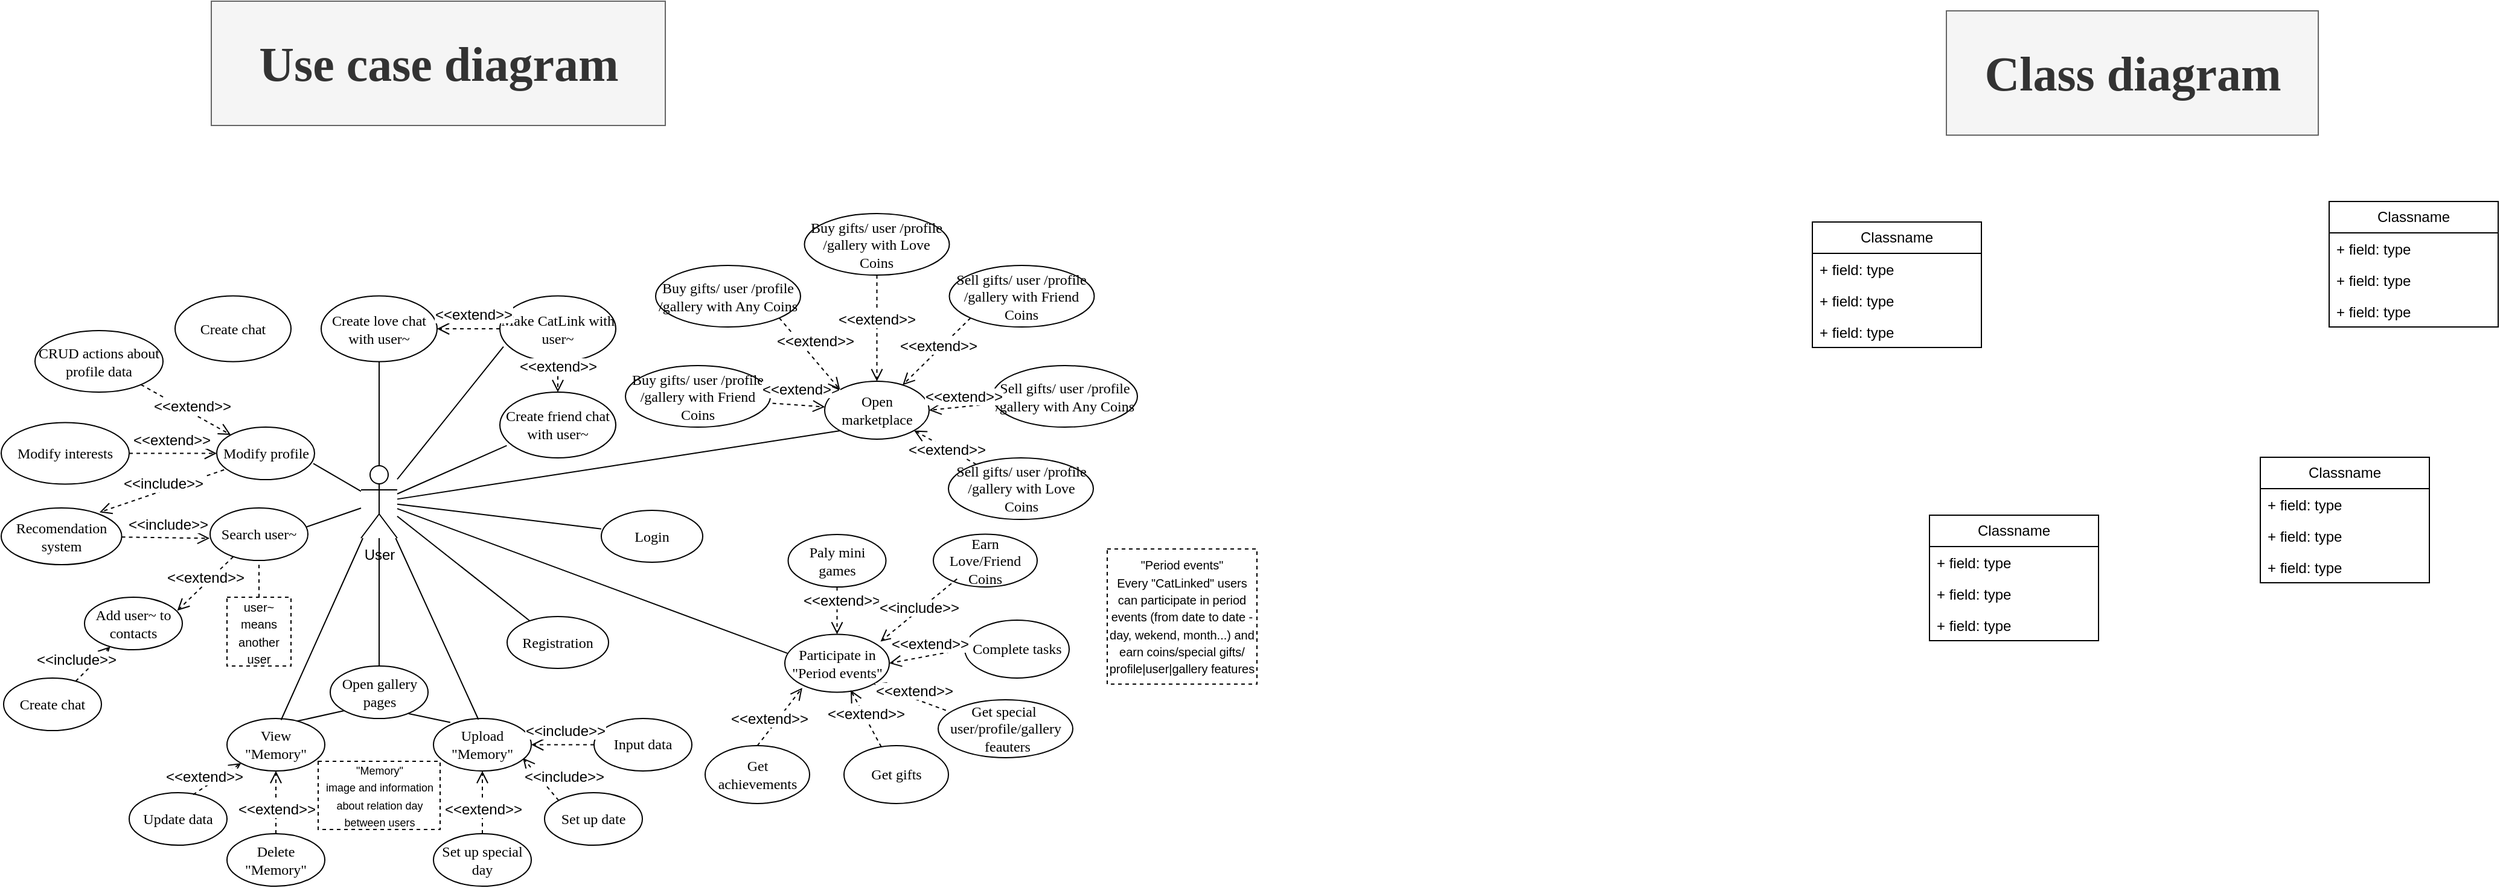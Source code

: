 <mxfile version="28.1.1">
  <diagram name="Page-1" id="BVFFTkGotnWz1ECZ5XN4">
    <mxGraphModel dx="1934" dy="972" grid="0" gridSize="10" guides="1" tooltips="1" connect="1" arrows="1" fold="1" page="0" pageScale="1" pageWidth="850" pageHeight="1100" background="#FFFFFF" math="0" shadow="0">
      <root>
        <mxCell id="0" />
        <mxCell id="1" parent="0" />
        <mxCell id="_nb2k66JtucjqHiSEeKR-1" value="&lt;h1&gt;&lt;font style=&quot;font-size: 40px;&quot; face=&quot;Georgia&quot;&gt;Use case diagram&lt;/font&gt;&lt;/h1&gt;" style="text;html=1;align=center;verticalAlign=middle;resizable=0;points=[];autosize=1;strokeColor=#666666;fillColor=#f5f5f5;fontSize=16;fontColor=#333333;" vertex="1" parent="1">
          <mxGeometry x="-236" y="-296" width="376" height="103" as="geometry" />
        </mxCell>
        <mxCell id="_nb2k66JtucjqHiSEeKR-5" value="User" style="shape=umlActor;verticalLabelPosition=bottom;verticalAlign=top;html=1;outlineConnect=0;" vertex="1" parent="1">
          <mxGeometry x="-112" y="89" width="30" height="60" as="geometry" />
        </mxCell>
        <mxCell id="_nb2k66JtucjqHiSEeKR-12" value="&lt;font face=&quot;Georgia&quot;&gt;Registration&lt;/font&gt;" style="ellipse;whiteSpace=wrap;html=1;" vertex="1" parent="1">
          <mxGeometry x="9" y="214" width="84" height="43" as="geometry" />
        </mxCell>
        <mxCell id="_nb2k66JtucjqHiSEeKR-27" style="edgeStyle=none;curved=1;rounded=0;orthogonalLoop=1;jettySize=auto;html=1;entryX=0.222;entryY=0.081;entryDx=0;entryDy=0;fontSize=12;startSize=8;endSize=8;endArrow=none;endFill=0;entryPerimeter=0;" edge="1" parent="1" source="_nb2k66JtucjqHiSEeKR-5" target="_nb2k66JtucjqHiSEeKR-12">
          <mxGeometry relative="1" as="geometry">
            <mxPoint x="-109" y="131" as="sourcePoint" />
            <mxPoint x="-180" y="159" as="targetPoint" />
          </mxGeometry>
        </mxCell>
        <mxCell id="_nb2k66JtucjqHiSEeKR-30" value="&lt;font face=&quot;Georgia&quot;&gt;Search user~&lt;/font&gt;" style="ellipse;whiteSpace=wrap;html=1;" vertex="1" parent="1">
          <mxGeometry x="-237" y="124" width="81" height="43.5" as="geometry" />
        </mxCell>
        <mxCell id="_nb2k66JtucjqHiSEeKR-31" value="&lt;font face=&quot;Georgia&quot;&gt;Recomendation system&lt;/font&gt;" style="ellipse;whiteSpace=wrap;html=1;" vertex="1" parent="1">
          <mxGeometry x="-410" y="124" width="99.79" height="47" as="geometry" />
        </mxCell>
        <mxCell id="_nb2k66JtucjqHiSEeKR-32" style="edgeStyle=none;curved=1;rounded=0;orthogonalLoop=1;jettySize=auto;html=1;fontSize=12;startSize=8;endSize=8;endArrow=none;endFill=0;exitX=0.988;exitY=0.359;exitDx=0;exitDy=0;exitPerimeter=0;" edge="1" parent="1" source="_nb2k66JtucjqHiSEeKR-30" target="_nb2k66JtucjqHiSEeKR-5">
          <mxGeometry relative="1" as="geometry">
            <mxPoint x="20" y="132" as="sourcePoint" />
            <mxPoint x="-51" y="155" as="targetPoint" />
          </mxGeometry>
        </mxCell>
        <mxCell id="_nb2k66JtucjqHiSEeKR-33" value="&amp;lt;&amp;lt;include&amp;gt;&amp;gt;" style="html=1;verticalAlign=bottom;endArrow=open;dashed=1;endSize=8;curved=0;rounded=0;fontSize=12;entryX=-0.005;entryY=0.579;entryDx=0;entryDy=0;entryPerimeter=0;" edge="1" parent="1" source="_nb2k66JtucjqHiSEeKR-31" target="_nb2k66JtucjqHiSEeKR-30">
          <mxGeometry x="0.051" y="2" relative="1" as="geometry">
            <mxPoint x="115.21" y="191" as="sourcePoint" />
            <mxPoint x="35.21" y="191" as="targetPoint" />
            <mxPoint as="offset" />
          </mxGeometry>
        </mxCell>
        <mxCell id="_nb2k66JtucjqHiSEeKR-37" value="&lt;font style=&quot;font-size: 10px;&quot;&gt;user~&lt;/font&gt;&lt;div&gt;&lt;font style=&quot;font-size: 10px;&quot;&gt;means another user&lt;/font&gt;&lt;/div&gt;" style="whiteSpace=wrap;html=1;strokeWidth=1;dashed=1;" vertex="1" parent="1">
          <mxGeometry x="-223" y="198" width="53" height="57" as="geometry" />
        </mxCell>
        <mxCell id="_nb2k66JtucjqHiSEeKR-39" style="edgeStyle=none;curved=1;rounded=0;orthogonalLoop=1;jettySize=auto;html=1;fontSize=12;startSize=8;endSize=8;endArrow=none;endFill=0;exitX=0.5;exitY=0;exitDx=0;exitDy=0;entryX=0.5;entryY=1;entryDx=0;entryDy=0;dashed=1;" edge="1" parent="1" source="_nb2k66JtucjqHiSEeKR-37" target="_nb2k66JtucjqHiSEeKR-30">
          <mxGeometry relative="1" as="geometry">
            <mxPoint x="111.21" y="177" as="sourcePoint" />
            <mxPoint x="30.21" y="177" as="targetPoint" />
          </mxGeometry>
        </mxCell>
        <mxCell id="_nb2k66JtucjqHiSEeKR-41" value="&lt;font face=&quot;Georgia&quot;&gt;Open marketplace&lt;/font&gt;" style="ellipse;whiteSpace=wrap;html=1;" vertex="1" parent="1">
          <mxGeometry x="272" y="19" width="86.5" height="48" as="geometry" />
        </mxCell>
        <mxCell id="_nb2k66JtucjqHiSEeKR-43" value="&lt;font face=&quot;Georgia&quot;&gt;Make CatLink with user~&lt;/font&gt;" style="ellipse;whiteSpace=wrap;html=1;" vertex="1" parent="1">
          <mxGeometry x="3" y="-51.75" width="96" height="54.5" as="geometry" />
        </mxCell>
        <mxCell id="_nb2k66JtucjqHiSEeKR-46" style="edgeStyle=none;curved=1;rounded=0;orthogonalLoop=1;jettySize=auto;html=1;entryX=0;entryY=1;entryDx=0;entryDy=0;fontSize=12;startSize=8;endSize=8;endArrow=none;endFill=0;" edge="1" parent="1" source="_nb2k66JtucjqHiSEeKR-5" target="_nb2k66JtucjqHiSEeKR-41">
          <mxGeometry relative="1" as="geometry">
            <mxPoint x="-52" y="107" as="sourcePoint" />
            <mxPoint x="-124" y="77" as="targetPoint" />
          </mxGeometry>
        </mxCell>
        <mxCell id="_nb2k66JtucjqHiSEeKR-48" style="edgeStyle=none;curved=1;rounded=0;orthogonalLoop=1;jettySize=auto;html=1;entryX=0.031;entryY=0.771;entryDx=0;entryDy=0;fontSize=12;startSize=8;endSize=8;endArrow=none;endFill=0;entryPerimeter=0;" edge="1" parent="1" source="_nb2k66JtucjqHiSEeKR-5" target="_nb2k66JtucjqHiSEeKR-43">
          <mxGeometry relative="1" as="geometry">
            <mxPoint x="4" y="143" as="sourcePoint" />
            <mxPoint x="-40" y="66" as="targetPoint" />
          </mxGeometry>
        </mxCell>
        <mxCell id="_nb2k66JtucjqHiSEeKR-51" value="&lt;font face=&quot;Georgia&quot;&gt;Create love chat with user~&lt;/font&gt;" style="ellipse;whiteSpace=wrap;html=1;" vertex="1" parent="1">
          <mxGeometry x="-145" y="-51.75" width="96" height="54.5" as="geometry" />
        </mxCell>
        <mxCell id="_nb2k66JtucjqHiSEeKR-52" value="&lt;font face=&quot;Georgia&quot;&gt;Create friend chat with user~&lt;/font&gt;" style="ellipse;whiteSpace=wrap;html=1;" vertex="1" parent="1">
          <mxGeometry x="3" y="28" width="96" height="54.5" as="geometry" />
        </mxCell>
        <mxCell id="_nb2k66JtucjqHiSEeKR-53" style="edgeStyle=none;curved=1;rounded=0;orthogonalLoop=1;jettySize=auto;html=1;entryX=0.059;entryY=0.813;entryDx=0;entryDy=0;fontSize=12;startSize=8;endSize=8;endArrow=none;endFill=0;entryPerimeter=0;" edge="1" parent="1" source="_nb2k66JtucjqHiSEeKR-5" target="_nb2k66JtucjqHiSEeKR-52">
          <mxGeometry relative="1" as="geometry">
            <mxPoint x="80" y="35" as="sourcePoint" />
            <mxPoint x="158" y="-20" as="targetPoint" />
          </mxGeometry>
        </mxCell>
        <mxCell id="_nb2k66JtucjqHiSEeKR-54" style="edgeStyle=none;curved=1;rounded=0;orthogonalLoop=1;jettySize=auto;html=1;entryX=0.5;entryY=1;entryDx=0;entryDy=0;fontSize=12;startSize=8;endSize=8;endArrow=none;endFill=0;" edge="1" parent="1" source="_nb2k66JtucjqHiSEeKR-5" target="_nb2k66JtucjqHiSEeKR-51">
          <mxGeometry relative="1" as="geometry">
            <mxPoint x="80" y="51" as="sourcePoint" />
            <mxPoint x="171" y="11" as="targetPoint" />
          </mxGeometry>
        </mxCell>
        <mxCell id="_nb2k66JtucjqHiSEeKR-55" value="&amp;lt;&amp;lt;extend&amp;gt;&amp;gt;" style="html=1;verticalAlign=bottom;endArrow=open;dashed=1;endSize=8;curved=0;rounded=0;fontSize=12;entryX=1;entryY=0.5;entryDx=0;entryDy=0;exitX=0;exitY=0.5;exitDx=0;exitDy=0;" edge="1" parent="1" source="_nb2k66JtucjqHiSEeKR-43" target="_nb2k66JtucjqHiSEeKR-51">
          <mxGeometry x="-0.133" y="-3" relative="1" as="geometry">
            <mxPoint x="159" y="128" as="sourcePoint" />
            <mxPoint x="99" y="99" as="targetPoint" />
            <mxPoint as="offset" />
          </mxGeometry>
        </mxCell>
        <mxCell id="_nb2k66JtucjqHiSEeKR-56" value="&amp;lt;&amp;lt;extend&amp;gt;&amp;gt;" style="html=1;verticalAlign=bottom;endArrow=open;dashed=1;endSize=8;curved=0;rounded=0;fontSize=12;entryX=0.5;entryY=0;entryDx=0;entryDy=0;exitX=0.5;exitY=1;exitDx=0;exitDy=0;" edge="1" parent="1" source="_nb2k66JtucjqHiSEeKR-43" target="_nb2k66JtucjqHiSEeKR-52">
          <mxGeometry x="0.024" relative="1" as="geometry">
            <mxPoint x="211" y="25" as="sourcePoint" />
            <mxPoint x="151" y="-4" as="targetPoint" />
            <mxPoint as="offset" />
          </mxGeometry>
        </mxCell>
        <mxCell id="_nb2k66JtucjqHiSEeKR-63" value="&lt;font face=&quot;Georgia&quot;&gt;Add user~ to contacts&lt;/font&gt;" style="ellipse;whiteSpace=wrap;html=1;" vertex="1" parent="1">
          <mxGeometry x="-341" y="198" width="81" height="43.5" as="geometry" />
        </mxCell>
        <mxCell id="_nb2k66JtucjqHiSEeKR-65" value="&amp;lt;&amp;lt;extend&amp;gt;&amp;gt;" style="html=1;verticalAlign=bottom;endArrow=open;dashed=1;endSize=8;curved=0;rounded=0;fontSize=12;entryX=0.948;entryY=0.257;entryDx=0;entryDy=0;entryPerimeter=0;exitX=0.237;exitY=0.929;exitDx=0;exitDy=0;exitPerimeter=0;" edge="1" parent="1" source="_nb2k66JtucjqHiSEeKR-30" target="_nb2k66JtucjqHiSEeKR-63">
          <mxGeometry x="0.092" y="3" relative="1" as="geometry">
            <mxPoint x="158" y="174" as="sourcePoint" />
            <mxPoint x="96" y="149" as="targetPoint" />
            <mxPoint as="offset" />
          </mxGeometry>
        </mxCell>
        <mxCell id="_nb2k66JtucjqHiSEeKR-66" value="&lt;font face=&quot;Georgia&quot;&gt;Open gallery pages&lt;/font&gt;" style="ellipse;whiteSpace=wrap;html=1;" vertex="1" parent="1">
          <mxGeometry x="-137.5" y="255" width="81" height="43.5" as="geometry" />
        </mxCell>
        <mxCell id="_nb2k66JtucjqHiSEeKR-67" style="edgeStyle=none;curved=1;rounded=0;orthogonalLoop=1;jettySize=auto;html=1;fontSize=12;startSize=8;endSize=8;endArrow=none;endFill=0;exitX=0.5;exitY=0;exitDx=0;exitDy=0;" edge="1" parent="1" source="_nb2k66JtucjqHiSEeKR-66" target="_nb2k66JtucjqHiSEeKR-5">
          <mxGeometry relative="1" as="geometry">
            <mxPoint x="-1" y="175" as="sourcePoint" />
            <mxPoint x="-78" y="129" as="targetPoint" />
          </mxGeometry>
        </mxCell>
        <mxCell id="_nb2k66JtucjqHiSEeKR-69" value="&lt;font face=&quot;Georgia&quot;&gt;Set up date&lt;/font&gt;" style="ellipse;whiteSpace=wrap;html=1;" vertex="1" parent="1">
          <mxGeometry x="40" y="360" width="81" height="43.5" as="geometry" />
        </mxCell>
        <mxCell id="_nb2k66JtucjqHiSEeKR-71" value="&amp;lt;&amp;lt;include&amp;gt;&amp;gt;" style="html=1;verticalAlign=bottom;endArrow=open;dashed=1;endSize=8;curved=0;rounded=0;fontSize=12;exitX=0;exitY=0;exitDx=0;exitDy=0;entryX=0.914;entryY=0.752;entryDx=0;entryDy=0;entryPerimeter=0;" edge="1" parent="1" source="_nb2k66JtucjqHiSEeKR-69" target="_nb2k66JtucjqHiSEeKR-74">
          <mxGeometry x="-0.758" y="-10" relative="1" as="geometry">
            <mxPoint x="25" y="342" as="sourcePoint" />
            <mxPoint x="-50" y="360" as="targetPoint" />
            <mxPoint as="offset" />
          </mxGeometry>
        </mxCell>
        <mxCell id="_nb2k66JtucjqHiSEeKR-72" value="&lt;font face=&quot;Georgia&quot;&gt;Set up special day&lt;/font&gt;" style="ellipse;whiteSpace=wrap;html=1;" vertex="1" parent="1">
          <mxGeometry x="-52" y="394" width="81" height="43.5" as="geometry" />
        </mxCell>
        <mxCell id="_nb2k66JtucjqHiSEeKR-73" value="&amp;lt;&amp;lt;extend&amp;gt;&amp;gt;" style="html=1;verticalAlign=bottom;endArrow=open;dashed=1;endSize=8;curved=0;rounded=0;fontSize=12;entryX=0.5;entryY=1;entryDx=0;entryDy=0;exitX=0.5;exitY=0;exitDx=0;exitDy=0;" edge="1" parent="1" source="_nb2k66JtucjqHiSEeKR-72" target="_nb2k66JtucjqHiSEeKR-74">
          <mxGeometry x="-0.566" relative="1" as="geometry">
            <mxPoint x="110" y="377.5" as="sourcePoint" />
            <mxPoint x="-82" y="377.0" as="targetPoint" />
            <mxPoint as="offset" />
          </mxGeometry>
        </mxCell>
        <mxCell id="_nb2k66JtucjqHiSEeKR-74" value="&lt;font face=&quot;Georgia&quot;&gt;Upload &quot;Memory&quot;&lt;/font&gt;" style="ellipse;whiteSpace=wrap;html=1;" vertex="1" parent="1">
          <mxGeometry x="-52" y="298.5" width="81" height="43.5" as="geometry" />
        </mxCell>
        <mxCell id="_nb2k66JtucjqHiSEeKR-75" style="edgeStyle=none;curved=1;rounded=0;orthogonalLoop=1;jettySize=auto;html=1;fontSize=12;startSize=8;endSize=8;endArrow=none;endFill=0;exitX=0.172;exitY=0.074;exitDx=0;exitDy=0;entryX=0.802;entryY=0.909;entryDx=0;entryDy=0;entryPerimeter=0;exitPerimeter=0;" edge="1" parent="1" source="_nb2k66JtucjqHiSEeKR-74" target="_nb2k66JtucjqHiSEeKR-66">
          <mxGeometry relative="1" as="geometry">
            <mxPoint x="-92" y="364" as="sourcePoint" />
            <mxPoint x="-92" y="254" as="targetPoint" />
          </mxGeometry>
        </mxCell>
        <mxCell id="_nb2k66JtucjqHiSEeKR-76" style="edgeStyle=none;curved=1;rounded=0;orthogonalLoop=1;jettySize=auto;html=1;fontSize=12;startSize=8;endSize=8;endArrow=none;endFill=0;exitX=0.46;exitY=0.02;exitDx=0;exitDy=0;exitPerimeter=0;" edge="1" parent="1" source="_nb2k66JtucjqHiSEeKR-74" target="_nb2k66JtucjqHiSEeKR-5">
          <mxGeometry relative="1" as="geometry">
            <mxPoint x="-57" y="310" as="sourcePoint" />
            <mxPoint x="-30" y="204" as="targetPoint" />
          </mxGeometry>
        </mxCell>
        <mxCell id="_nb2k66JtucjqHiSEeKR-77" value="&lt;font face=&quot;Georgia&quot;&gt;View &quot;Memory&quot;&lt;/font&gt;" style="ellipse;whiteSpace=wrap;html=1;" vertex="1" parent="1">
          <mxGeometry x="-223" y="298.5" width="81" height="43.5" as="geometry" />
        </mxCell>
        <mxCell id="_nb2k66JtucjqHiSEeKR-78" style="edgeStyle=none;curved=1;rounded=0;orthogonalLoop=1;jettySize=auto;html=1;fontSize=12;startSize=8;endSize=8;endArrow=none;endFill=0;exitX=0.718;exitY=0.05;exitDx=0;exitDy=0;entryX=0;entryY=1;entryDx=0;entryDy=0;exitPerimeter=0;" edge="1" parent="1" source="_nb2k66JtucjqHiSEeKR-77" target="_nb2k66JtucjqHiSEeKR-66">
          <mxGeometry relative="1" as="geometry">
            <mxPoint x="-98" y="310" as="sourcePoint" />
            <mxPoint x="-119" y="295" as="targetPoint" />
          </mxGeometry>
        </mxCell>
        <mxCell id="_nb2k66JtucjqHiSEeKR-79" value="&lt;font face=&quot;Georgia&quot;&gt;Update data&lt;/font&gt;" style="ellipse;whiteSpace=wrap;html=1;" vertex="1" parent="1">
          <mxGeometry x="-304" y="360" width="81" height="43.5" as="geometry" />
        </mxCell>
        <mxCell id="_nb2k66JtucjqHiSEeKR-80" style="edgeStyle=none;curved=1;rounded=0;orthogonalLoop=1;jettySize=auto;html=1;fontSize=12;startSize=8;endSize=8;endArrow=none;endFill=0;exitX=0.553;exitY=0.029;exitDx=0;exitDy=0;exitPerimeter=0;" edge="1" parent="1" source="_nb2k66JtucjqHiSEeKR-77" target="_nb2k66JtucjqHiSEeKR-5">
          <mxGeometry relative="1" as="geometry">
            <mxPoint x="-19" y="322" as="sourcePoint" />
            <mxPoint x="-72" y="172" as="targetPoint" />
          </mxGeometry>
        </mxCell>
        <mxCell id="_nb2k66JtucjqHiSEeKR-81" value="&amp;lt;&amp;lt;extend&amp;gt;&amp;gt;" style="html=1;verticalAlign=bottom;endArrow=open;dashed=1;endSize=8;curved=0;rounded=0;fontSize=12;entryX=0;entryY=1;entryDx=0;entryDy=0;exitX=0.654;exitY=0.035;exitDx=0;exitDy=0;exitPerimeter=0;" edge="1" parent="1" source="_nb2k66JtucjqHiSEeKR-79" target="_nb2k66JtucjqHiSEeKR-77">
          <mxGeometry x="-0.552" relative="1" as="geometry">
            <mxPoint x="-173" y="418" as="sourcePoint" />
            <mxPoint x="-173" y="366" as="targetPoint" />
            <mxPoint as="offset" />
          </mxGeometry>
        </mxCell>
        <mxCell id="_nb2k66JtucjqHiSEeKR-82" value="&lt;font face=&quot;Georgia&quot;&gt;Input data&lt;/font&gt;" style="ellipse;whiteSpace=wrap;html=1;" vertex="1" parent="1">
          <mxGeometry x="81" y="298.5" width="81" height="43.5" as="geometry" />
        </mxCell>
        <mxCell id="_nb2k66JtucjqHiSEeKR-83" value="&amp;lt;&amp;lt;include&amp;gt;&amp;gt;" style="html=1;verticalAlign=bottom;endArrow=open;dashed=1;endSize=8;curved=0;rounded=0;fontSize=12;exitX=0;exitY=0.5;exitDx=0;exitDy=0;entryX=1;entryY=0.5;entryDx=0;entryDy=0;" edge="1" parent="1" source="_nb2k66JtucjqHiSEeKR-82" target="_nb2k66JtucjqHiSEeKR-74">
          <mxGeometry x="-0.079" y="-2" relative="1" as="geometry">
            <mxPoint x="78" y="365" as="sourcePoint" />
            <mxPoint x="38" y="335" as="targetPoint" />
            <mxPoint as="offset" />
          </mxGeometry>
        </mxCell>
        <mxCell id="_nb2k66JtucjqHiSEeKR-86" value="&lt;font face=&quot;Georgia&quot;&gt;Delete &quot;Memory&quot;&lt;/font&gt;" style="ellipse;whiteSpace=wrap;html=1;" vertex="1" parent="1">
          <mxGeometry x="-223" y="394" width="81" height="43.5" as="geometry" />
        </mxCell>
        <mxCell id="_nb2k66JtucjqHiSEeKR-87" value="&lt;font style=&quot;font-size: 9px;&quot;&gt;&quot;Memory&quot;&lt;/font&gt;&lt;div&gt;&lt;font style=&quot;font-size: 9px;&quot;&gt;image and information about relation day between users&lt;/font&gt;&lt;/div&gt;" style="whiteSpace=wrap;html=1;strokeWidth=1;dashed=1;" vertex="1" parent="1">
          <mxGeometry x="-147.5" y="334" width="101" height="56.5" as="geometry" />
        </mxCell>
        <mxCell id="_nb2k66JtucjqHiSEeKR-88" value="&amp;lt;&amp;lt;extend&amp;gt;&amp;gt;" style="html=1;verticalAlign=bottom;endArrow=open;dashed=1;endSize=8;curved=0;rounded=0;fontSize=12;entryX=0.5;entryY=1;entryDx=0;entryDy=0;" edge="1" parent="1" source="_nb2k66JtucjqHiSEeKR-86" target="_nb2k66JtucjqHiSEeKR-77">
          <mxGeometry x="-0.566" relative="1" as="geometry">
            <mxPoint x="-141" y="390" as="sourcePoint" />
            <mxPoint x="-114" y="362" as="targetPoint" />
            <mxPoint as="offset" />
          </mxGeometry>
        </mxCell>
        <mxCell id="_nb2k66JtucjqHiSEeKR-90" value="&lt;font face=&quot;Georgia&quot;&gt;Modify profile&lt;/font&gt;" style="ellipse;whiteSpace=wrap;html=1;" vertex="1" parent="1">
          <mxGeometry x="-231.5" y="57" width="81" height="43.5" as="geometry" />
        </mxCell>
        <mxCell id="_nb2k66JtucjqHiSEeKR-91" value="&lt;font face=&quot;Georgia&quot;&gt;CRUD actions about profile data&lt;/font&gt;" style="ellipse;whiteSpace=wrap;html=1;" vertex="1" parent="1">
          <mxGeometry x="-382" y="-23" width="106" height="51" as="geometry" />
        </mxCell>
        <mxCell id="_nb2k66JtucjqHiSEeKR-92" style="edgeStyle=none;curved=1;rounded=0;orthogonalLoop=1;jettySize=auto;html=1;entryX=0.988;entryY=0.693;entryDx=0;entryDy=0;fontSize=12;startSize=8;endSize=8;endArrow=none;endFill=0;entryPerimeter=0;" edge="1" parent="1" source="_nb2k66JtucjqHiSEeKR-5" target="_nb2k66JtucjqHiSEeKR-90">
          <mxGeometry relative="1" as="geometry">
            <mxPoint x="-58" y="137" as="sourcePoint" />
            <mxPoint x="-16" y="46" as="targetPoint" />
          </mxGeometry>
        </mxCell>
        <mxCell id="_nb2k66JtucjqHiSEeKR-93" value="&amp;lt;&amp;lt;extend&amp;gt;&amp;gt;" style="html=1;verticalAlign=bottom;endArrow=open;dashed=1;endSize=8;curved=0;rounded=0;fontSize=12;entryX=0;entryY=0;entryDx=0;entryDy=0;" edge="1" parent="1" source="_nb2k66JtucjqHiSEeKR-91" target="_nb2k66JtucjqHiSEeKR-90">
          <mxGeometry x="0.186" y="-3" relative="1" as="geometry">
            <mxPoint x="37" y="170" as="sourcePoint" />
            <mxPoint x="89" y="147" as="targetPoint" />
            <mxPoint as="offset" />
          </mxGeometry>
        </mxCell>
        <mxCell id="_nb2k66JtucjqHiSEeKR-96" value="&lt;font face=&quot;Georgia&quot;&gt;Modify interests&lt;/font&gt;" style="ellipse;whiteSpace=wrap;html=1;" vertex="1" parent="1">
          <mxGeometry x="-410" y="53.25" width="106" height="51" as="geometry" />
        </mxCell>
        <mxCell id="_nb2k66JtucjqHiSEeKR-97" value="&amp;lt;&amp;lt;extend&amp;gt;&amp;gt;" style="html=1;verticalAlign=bottom;endArrow=open;dashed=1;endSize=8;curved=0;rounded=0;fontSize=12;exitX=1;exitY=0.5;exitDx=0;exitDy=0;" edge="1" parent="1" source="_nb2k66JtucjqHiSEeKR-96" target="_nb2k66JtucjqHiSEeKR-90">
          <mxGeometry x="-0.035" y="2" relative="1" as="geometry">
            <mxPoint x="-240" y="69" as="sourcePoint" />
            <mxPoint x="-191" y="97" as="targetPoint" />
            <mxPoint as="offset" />
          </mxGeometry>
        </mxCell>
        <mxCell id="_nb2k66JtucjqHiSEeKR-98" value="&amp;lt;&amp;lt;include&amp;gt;&amp;gt;" style="html=1;verticalAlign=bottom;endArrow=open;dashed=1;endSize=8;curved=0;rounded=0;fontSize=12;entryX=0.816;entryY=0.077;entryDx=0;entryDy=0;entryPerimeter=0;exitX=0.075;exitY=0.814;exitDx=0;exitDy=0;exitPerimeter=0;" edge="1" parent="1" source="_nb2k66JtucjqHiSEeKR-90" target="_nb2k66JtucjqHiSEeKR-31">
          <mxGeometry x="0.0" y="3" relative="1" as="geometry">
            <mxPoint x="-232" y="114" as="sourcePoint" />
            <mxPoint x="-159" y="115" as="targetPoint" />
            <mxPoint as="offset" />
          </mxGeometry>
        </mxCell>
        <mxCell id="_nb2k66JtucjqHiSEeKR-100" value="&lt;h1&gt;&lt;font face=&quot;Georgia&quot;&gt;&lt;span style=&quot;font-size: 40px;&quot;&gt;Class diagram&lt;/span&gt;&lt;/font&gt;&lt;/h1&gt;" style="text;html=1;align=center;verticalAlign=middle;resizable=0;points=[];autosize=1;strokeColor=#666666;fillColor=#f5f5f5;fontSize=16;fontColor=#333333;" vertex="1" parent="1">
          <mxGeometry x="1201" y="-288" width="308" height="103" as="geometry" />
        </mxCell>
        <mxCell id="_nb2k66JtucjqHiSEeKR-102" value="Classname" style="swimlane;fontStyle=0;childLayout=stackLayout;horizontal=1;startSize=26;fillColor=none;horizontalStack=0;resizeParent=1;resizeParentMax=0;resizeLast=0;collapsible=1;marginBottom=0;whiteSpace=wrap;html=1;" vertex="1" parent="1">
          <mxGeometry x="1090" y="-113" width="140" height="104" as="geometry" />
        </mxCell>
        <mxCell id="_nb2k66JtucjqHiSEeKR-103" value="+ field: type" style="text;strokeColor=none;fillColor=none;align=left;verticalAlign=top;spacingLeft=4;spacingRight=4;overflow=hidden;rotatable=0;points=[[0,0.5],[1,0.5]];portConstraint=eastwest;whiteSpace=wrap;html=1;" vertex="1" parent="_nb2k66JtucjqHiSEeKR-102">
          <mxGeometry y="26" width="140" height="26" as="geometry" />
        </mxCell>
        <mxCell id="_nb2k66JtucjqHiSEeKR-104" value="+ field: type" style="text;strokeColor=none;fillColor=none;align=left;verticalAlign=top;spacingLeft=4;spacingRight=4;overflow=hidden;rotatable=0;points=[[0,0.5],[1,0.5]];portConstraint=eastwest;whiteSpace=wrap;html=1;" vertex="1" parent="_nb2k66JtucjqHiSEeKR-102">
          <mxGeometry y="52" width="140" height="26" as="geometry" />
        </mxCell>
        <mxCell id="_nb2k66JtucjqHiSEeKR-105" value="+ field: type" style="text;strokeColor=none;fillColor=none;align=left;verticalAlign=top;spacingLeft=4;spacingRight=4;overflow=hidden;rotatable=0;points=[[0,0.5],[1,0.5]];portConstraint=eastwest;whiteSpace=wrap;html=1;" vertex="1" parent="_nb2k66JtucjqHiSEeKR-102">
          <mxGeometry y="78" width="140" height="26" as="geometry" />
        </mxCell>
        <mxCell id="_nb2k66JtucjqHiSEeKR-106" value="Classname" style="swimlane;fontStyle=0;childLayout=stackLayout;horizontal=1;startSize=26;fillColor=none;horizontalStack=0;resizeParent=1;resizeParentMax=0;resizeLast=0;collapsible=1;marginBottom=0;whiteSpace=wrap;html=1;" vertex="1" parent="1">
          <mxGeometry x="1518" y="-130" width="140" height="104" as="geometry" />
        </mxCell>
        <mxCell id="_nb2k66JtucjqHiSEeKR-107" value="+ field: type" style="text;strokeColor=none;fillColor=none;align=left;verticalAlign=top;spacingLeft=4;spacingRight=4;overflow=hidden;rotatable=0;points=[[0,0.5],[1,0.5]];portConstraint=eastwest;whiteSpace=wrap;html=1;" vertex="1" parent="_nb2k66JtucjqHiSEeKR-106">
          <mxGeometry y="26" width="140" height="26" as="geometry" />
        </mxCell>
        <mxCell id="_nb2k66JtucjqHiSEeKR-108" value="+ field: type" style="text;strokeColor=none;fillColor=none;align=left;verticalAlign=top;spacingLeft=4;spacingRight=4;overflow=hidden;rotatable=0;points=[[0,0.5],[1,0.5]];portConstraint=eastwest;whiteSpace=wrap;html=1;" vertex="1" parent="_nb2k66JtucjqHiSEeKR-106">
          <mxGeometry y="52" width="140" height="26" as="geometry" />
        </mxCell>
        <mxCell id="_nb2k66JtucjqHiSEeKR-109" value="+ field: type" style="text;strokeColor=none;fillColor=none;align=left;verticalAlign=top;spacingLeft=4;spacingRight=4;overflow=hidden;rotatable=0;points=[[0,0.5],[1,0.5]];portConstraint=eastwest;whiteSpace=wrap;html=1;" vertex="1" parent="_nb2k66JtucjqHiSEeKR-106">
          <mxGeometry y="78" width="140" height="26" as="geometry" />
        </mxCell>
        <mxCell id="_nb2k66JtucjqHiSEeKR-110" value="Classname" style="swimlane;fontStyle=0;childLayout=stackLayout;horizontal=1;startSize=26;fillColor=none;horizontalStack=0;resizeParent=1;resizeParentMax=0;resizeLast=0;collapsible=1;marginBottom=0;whiteSpace=wrap;html=1;" vertex="1" parent="1">
          <mxGeometry x="1461" y="82" width="140" height="104" as="geometry" />
        </mxCell>
        <mxCell id="_nb2k66JtucjqHiSEeKR-111" value="+ field: type" style="text;strokeColor=none;fillColor=none;align=left;verticalAlign=top;spacingLeft=4;spacingRight=4;overflow=hidden;rotatable=0;points=[[0,0.5],[1,0.5]];portConstraint=eastwest;whiteSpace=wrap;html=1;" vertex="1" parent="_nb2k66JtucjqHiSEeKR-110">
          <mxGeometry y="26" width="140" height="26" as="geometry" />
        </mxCell>
        <mxCell id="_nb2k66JtucjqHiSEeKR-112" value="+ field: type" style="text;strokeColor=none;fillColor=none;align=left;verticalAlign=top;spacingLeft=4;spacingRight=4;overflow=hidden;rotatable=0;points=[[0,0.5],[1,0.5]];portConstraint=eastwest;whiteSpace=wrap;html=1;" vertex="1" parent="_nb2k66JtucjqHiSEeKR-110">
          <mxGeometry y="52" width="140" height="26" as="geometry" />
        </mxCell>
        <mxCell id="_nb2k66JtucjqHiSEeKR-113" value="+ field: type" style="text;strokeColor=none;fillColor=none;align=left;verticalAlign=top;spacingLeft=4;spacingRight=4;overflow=hidden;rotatable=0;points=[[0,0.5],[1,0.5]];portConstraint=eastwest;whiteSpace=wrap;html=1;" vertex="1" parent="_nb2k66JtucjqHiSEeKR-110">
          <mxGeometry y="78" width="140" height="26" as="geometry" />
        </mxCell>
        <mxCell id="_nb2k66JtucjqHiSEeKR-114" value="Classname" style="swimlane;fontStyle=0;childLayout=stackLayout;horizontal=1;startSize=26;fillColor=none;horizontalStack=0;resizeParent=1;resizeParentMax=0;resizeLast=0;collapsible=1;marginBottom=0;whiteSpace=wrap;html=1;" vertex="1" parent="1">
          <mxGeometry x="1187" y="130" width="140" height="104" as="geometry" />
        </mxCell>
        <mxCell id="_nb2k66JtucjqHiSEeKR-115" value="+ field: type" style="text;strokeColor=none;fillColor=none;align=left;verticalAlign=top;spacingLeft=4;spacingRight=4;overflow=hidden;rotatable=0;points=[[0,0.5],[1,0.5]];portConstraint=eastwest;whiteSpace=wrap;html=1;" vertex="1" parent="_nb2k66JtucjqHiSEeKR-114">
          <mxGeometry y="26" width="140" height="26" as="geometry" />
        </mxCell>
        <mxCell id="_nb2k66JtucjqHiSEeKR-116" value="+ field: type" style="text;strokeColor=none;fillColor=none;align=left;verticalAlign=top;spacingLeft=4;spacingRight=4;overflow=hidden;rotatable=0;points=[[0,0.5],[1,0.5]];portConstraint=eastwest;whiteSpace=wrap;html=1;" vertex="1" parent="_nb2k66JtucjqHiSEeKR-114">
          <mxGeometry y="52" width="140" height="26" as="geometry" />
        </mxCell>
        <mxCell id="_nb2k66JtucjqHiSEeKR-117" value="+ field: type" style="text;strokeColor=none;fillColor=none;align=left;verticalAlign=top;spacingLeft=4;spacingRight=4;overflow=hidden;rotatable=0;points=[[0,0.5],[1,0.5]];portConstraint=eastwest;whiteSpace=wrap;html=1;" vertex="1" parent="_nb2k66JtucjqHiSEeKR-114">
          <mxGeometry y="78" width="140" height="26" as="geometry" />
        </mxCell>
        <mxCell id="_nb2k66JtucjqHiSEeKR-118" value="&lt;font face=&quot;Georgia&quot;&gt;Participate in &quot;Period events&quot;&lt;/font&gt;" style="ellipse;whiteSpace=wrap;html=1;" vertex="1" parent="1">
          <mxGeometry x="239" y="228.75" width="86.5" height="48" as="geometry" />
        </mxCell>
        <mxCell id="_nb2k66JtucjqHiSEeKR-119" value="&lt;div style=&quot;&quot;&gt;&lt;font style=&quot;font-size: 10px;&quot;&gt;&quot;Period events&quot;&lt;/font&gt;&lt;/div&gt;&lt;div style=&quot;&quot;&gt;&lt;span style=&quot;background-color: transparent; color: light-dark(rgb(0, 0, 0), rgb(255, 255, 255));&quot;&gt;&lt;font style=&quot;font-size: 10px;&quot;&gt;Every &quot;CatLinked&quot; users can participate in period events (from date to date - day, wekend, month...) and earn coins/special gifts/ profile|user|gallery features&lt;/font&gt;&lt;/span&gt;&lt;/div&gt;" style="whiteSpace=wrap;html=1;strokeWidth=1;dashed=1;align=center;" vertex="1" parent="1">
          <mxGeometry x="506" y="158" width="124" height="112" as="geometry" />
        </mxCell>
        <mxCell id="_nb2k66JtucjqHiSEeKR-120" style="edgeStyle=none;curved=1;rounded=0;orthogonalLoop=1;jettySize=auto;html=1;entryX=0.028;entryY=0.33;entryDx=0;entryDy=0;fontSize=12;startSize=8;endSize=8;endArrow=none;endFill=0;entryPerimeter=0;" edge="1" parent="1" source="_nb2k66JtucjqHiSEeKR-5" target="_nb2k66JtucjqHiSEeKR-118">
          <mxGeometry relative="1" as="geometry">
            <mxPoint x="-63" y="118" as="sourcePoint" />
            <mxPoint x="91" y="118" as="targetPoint" />
          </mxGeometry>
        </mxCell>
        <mxCell id="_nb2k66JtucjqHiSEeKR-121" value="&lt;font face=&quot;Georgia&quot;&gt;Paly mini games&lt;/font&gt;" style="ellipse;whiteSpace=wrap;html=1;" vertex="1" parent="1">
          <mxGeometry x="241.75" y="146" width="81" height="43.5" as="geometry" />
        </mxCell>
        <mxCell id="_nb2k66JtucjqHiSEeKR-122" value="&amp;lt;&amp;lt;extend&amp;gt;&amp;gt;" style="html=1;verticalAlign=bottom;endArrow=open;dashed=1;endSize=8;curved=0;rounded=0;fontSize=12;entryX=0.5;entryY=0;entryDx=0;entryDy=0;exitX=0.5;exitY=1;exitDx=0;exitDy=0;" edge="1" parent="1" source="_nb2k66JtucjqHiSEeKR-121" target="_nb2k66JtucjqHiSEeKR-118">
          <mxGeometry x="0.048" y="4" relative="1" as="geometry">
            <mxPoint x="161.25" y="280.75" as="sourcePoint" />
            <mxPoint x="161.25" y="228.75" as="targetPoint" />
            <mxPoint as="offset" />
          </mxGeometry>
        </mxCell>
        <mxCell id="_nb2k66JtucjqHiSEeKR-123" value="&lt;font face=&quot;Georgia&quot;&gt;Earn Love/Friend Coins&lt;/font&gt;" style="ellipse;whiteSpace=wrap;html=1;" vertex="1" parent="1">
          <mxGeometry x="362" y="145.75" width="86" height="43.75" as="geometry" />
        </mxCell>
        <mxCell id="_nb2k66JtucjqHiSEeKR-124" value="&lt;font face=&quot;Georgia&quot;&gt;Complete tasks&lt;/font&gt;" style="ellipse;whiteSpace=wrap;html=1;" vertex="1" parent="1">
          <mxGeometry x="388" y="217" width="86.5" height="48" as="geometry" />
        </mxCell>
        <mxCell id="_nb2k66JtucjqHiSEeKR-125" value="&amp;lt;&amp;lt;include&amp;gt;&amp;gt;" style="html=1;verticalAlign=bottom;endArrow=open;dashed=1;endSize=8;curved=0;rounded=0;fontSize=12;exitX=0.228;exitY=0.847;exitDx=0;exitDy=0;entryX=0.916;entryY=0.125;entryDx=0;entryDy=0;entryPerimeter=0;exitPerimeter=0;" edge="1" parent="1" source="_nb2k66JtucjqHiSEeKR-123" target="_nb2k66JtucjqHiSEeKR-118">
          <mxGeometry x="0.112" y="6" relative="1" as="geometry">
            <mxPoint x="141.25" y="400.75" as="sourcePoint" />
            <mxPoint x="325.25" y="252.75" as="targetPoint" />
            <mxPoint as="offset" />
          </mxGeometry>
        </mxCell>
        <mxCell id="_nb2k66JtucjqHiSEeKR-127" value="&amp;lt;&amp;lt;extend&amp;gt;&amp;gt;" style="html=1;verticalAlign=bottom;endArrow=open;dashed=1;endSize=8;curved=0;rounded=0;fontSize=12;entryX=1;entryY=0.5;entryDx=0;entryDy=0;exitX=0;exitY=0.5;exitDx=0;exitDy=0;" edge="1" parent="1" source="_nb2k66JtucjqHiSEeKR-124" target="_nb2k66JtucjqHiSEeKR-118">
          <mxGeometry x="-0.082" relative="1" as="geometry">
            <mxPoint x="363.25" y="227.75" as="sourcePoint" />
            <mxPoint x="363.25" y="266.75" as="targetPoint" />
            <mxPoint as="offset" />
          </mxGeometry>
        </mxCell>
        <mxCell id="_nb2k66JtucjqHiSEeKR-128" value="&lt;font face=&quot;Georgia&quot;&gt;Get achievements&lt;/font&gt;" style="ellipse;whiteSpace=wrap;html=1;" vertex="1" parent="1">
          <mxGeometry x="173" y="321" width="86.5" height="48" as="geometry" />
        </mxCell>
        <mxCell id="_nb2k66JtucjqHiSEeKR-129" value="&amp;lt;&amp;lt;extend&amp;gt;&amp;gt;" style="html=1;verticalAlign=bottom;endArrow=open;dashed=1;endSize=8;curved=0;rounded=0;fontSize=12;entryX=0.167;entryY=0.924;entryDx=0;entryDy=0;exitX=0.5;exitY=0;exitDx=0;exitDy=0;entryPerimeter=0;" edge="1" parent="1" source="_nb2k66JtucjqHiSEeKR-128" target="_nb2k66JtucjqHiSEeKR-118">
          <mxGeometry x="-0.467" relative="1" as="geometry">
            <mxPoint x="343" y="279" as="sourcePoint" />
            <mxPoint x="343" y="318" as="targetPoint" />
            <mxPoint as="offset" />
          </mxGeometry>
        </mxCell>
        <mxCell id="_nb2k66JtucjqHiSEeKR-130" value="&lt;font face=&quot;Georgia&quot;&gt;Get special&amp;nbsp;&lt;/font&gt;&lt;div&gt;&lt;span style=&quot;font-family: Georgia;&quot;&gt;user/profile/gallery&lt;/span&gt;&lt;div&gt;&lt;font face=&quot;Georgia&quot;&gt;&amp;nbsp;feauters&lt;/font&gt;&lt;/div&gt;&lt;/div&gt;" style="ellipse;whiteSpace=wrap;html=1;" vertex="1" parent="1">
          <mxGeometry x="366" y="283" width="111.5" height="48" as="geometry" />
        </mxCell>
        <mxCell id="_nb2k66JtucjqHiSEeKR-131" value="&amp;lt;&amp;lt;extend&amp;gt;&amp;gt;" style="html=1;verticalAlign=bottom;endArrow=open;dashed=1;endSize=8;curved=0;rounded=0;fontSize=12;entryX=1;entryY=1;entryDx=0;entryDy=0;exitX=0.057;exitY=0.182;exitDx=0;exitDy=0;exitPerimeter=0;" edge="1" parent="1" source="_nb2k66JtucjqHiSEeKR-130" target="_nb2k66JtucjqHiSEeKR-118">
          <mxGeometry x="-0.169" y="3" relative="1" as="geometry">
            <mxPoint x="369" y="347" as="sourcePoint" />
            <mxPoint x="369" y="306" as="targetPoint" />
            <mxPoint as="offset" />
          </mxGeometry>
        </mxCell>
        <mxCell id="_nb2k66JtucjqHiSEeKR-132" value="&lt;font face=&quot;Georgia&quot;&gt;Login&lt;/font&gt;" style="ellipse;whiteSpace=wrap;html=1;" vertex="1" parent="1">
          <mxGeometry x="87" y="126" width="84" height="43" as="geometry" />
        </mxCell>
        <mxCell id="_nb2k66JtucjqHiSEeKR-133" style="edgeStyle=none;curved=1;rounded=0;orthogonalLoop=1;jettySize=auto;html=1;entryX=0;entryY=0.357;entryDx=0;entryDy=0;fontSize=12;startSize=8;endSize=8;endArrow=none;endFill=0;entryPerimeter=0;" edge="1" parent="1" source="_nb2k66JtucjqHiSEeKR-5" target="_nb2k66JtucjqHiSEeKR-132">
          <mxGeometry relative="1" as="geometry">
            <mxPoint x="-66" y="145" as="sourcePoint" />
            <mxPoint x="28" y="223" as="targetPoint" />
          </mxGeometry>
        </mxCell>
        <mxCell id="_nb2k66JtucjqHiSEeKR-136" value="&lt;font face=&quot;Georgia&quot;&gt;Get gifts&lt;/font&gt;" style="ellipse;whiteSpace=wrap;html=1;" vertex="1" parent="1">
          <mxGeometry x="288" y="321" width="86.5" height="48" as="geometry" />
        </mxCell>
        <mxCell id="_nb2k66JtucjqHiSEeKR-138" value="&amp;lt;&amp;lt;extend&amp;gt;&amp;gt;" style="html=1;verticalAlign=bottom;endArrow=open;dashed=1;endSize=8;curved=0;rounded=0;fontSize=12;entryX=0.63;entryY=0.964;entryDx=0;entryDy=0;entryPerimeter=0;" edge="1" parent="1" source="_nb2k66JtucjqHiSEeKR-136" target="_nb2k66JtucjqHiSEeKR-118">
          <mxGeometry x="-0.169" y="3" relative="1" as="geometry">
            <mxPoint x="396" y="324" as="sourcePoint" />
            <mxPoint x="312" y="294" as="targetPoint" />
            <mxPoint as="offset" />
          </mxGeometry>
        </mxCell>
        <mxCell id="_nb2k66JtucjqHiSEeKR-148" value="&lt;font face=&quot;Georgia&quot;&gt;Create chat&lt;/font&gt;" style="ellipse;whiteSpace=wrap;html=1;" vertex="1" parent="1">
          <mxGeometry x="-266" y="-51.75" width="96" height="54.5" as="geometry" />
        </mxCell>
        <mxCell id="_nb2k66JtucjqHiSEeKR-151" value="&lt;font face=&quot;Georgia&quot;&gt;Create chat&lt;/font&gt;" style="ellipse;whiteSpace=wrap;html=1;" vertex="1" parent="1">
          <mxGeometry x="-408" y="265" width="81" height="43.5" as="geometry" />
        </mxCell>
        <mxCell id="_nb2k66JtucjqHiSEeKR-152" value="&amp;lt;&amp;lt;include&amp;gt;&amp;gt;" style="html=1;verticalAlign=bottom;endArrow=open;dashed=1;endSize=8;curved=0;rounded=0;fontSize=12;" edge="1" parent="1" source="_nb2k66JtucjqHiSEeKR-151" target="_nb2k66JtucjqHiSEeKR-63">
          <mxGeometry x="-0.724" y="7" relative="1" as="geometry">
            <mxPoint x="-275" y="262" as="sourcePoint" />
            <mxPoint x="-202" y="263" as="targetPoint" />
            <mxPoint x="1" as="offset" />
          </mxGeometry>
        </mxCell>
        <mxCell id="_nb2k66JtucjqHiSEeKR-154" value="&lt;font face=&quot;Georgia&quot;&gt;Buy gifts/&amp;nbsp;&lt;/font&gt;&lt;span style=&quot;font-family: Georgia;&quot;&gt;user /profile /gallery&lt;/span&gt;&lt;font face=&quot;Georgia&quot;&gt;&amp;nbsp;with Friend Coins&lt;/font&gt;" style="ellipse;whiteSpace=wrap;html=1;" vertex="1" parent="1">
          <mxGeometry x="107" y="6" width="120" height="51" as="geometry" />
        </mxCell>
        <mxCell id="_nb2k66JtucjqHiSEeKR-155" value="&lt;font face=&quot;Georgia&quot;&gt;Buy gifts/&amp;nbsp;&lt;/font&gt;&lt;span style=&quot;font-family: Georgia;&quot;&gt;user /profile /gallery&lt;/span&gt;&lt;font face=&quot;Georgia&quot;&gt;&amp;nbsp;with Love Coins&lt;/font&gt;" style="ellipse;whiteSpace=wrap;html=1;" vertex="1" parent="1">
          <mxGeometry x="255.25" y="-120" width="120" height="51" as="geometry" />
        </mxCell>
        <mxCell id="_nb2k66JtucjqHiSEeKR-156" value="&lt;font face=&quot;Georgia&quot;&gt;Buy gifts/&amp;nbsp;&lt;/font&gt;&lt;span style=&quot;font-family: Georgia;&quot;&gt;user /profile /gallery&lt;/span&gt;&lt;font face=&quot;Georgia&quot;&gt;&amp;nbsp;with Any Coins&lt;/font&gt;" style="ellipse;whiteSpace=wrap;html=1;" vertex="1" parent="1">
          <mxGeometry x="132" y="-77" width="120" height="51" as="geometry" />
        </mxCell>
        <mxCell id="_nb2k66JtucjqHiSEeKR-157" value="&lt;font face=&quot;Georgia&quot;&gt;Sell gifts/&amp;nbsp;&lt;/font&gt;&lt;span style=&quot;font-family: Georgia;&quot;&gt;user /profile /gallery&lt;/span&gt;&lt;font face=&quot;Georgia&quot;&gt;&amp;nbsp;with Friend Coins&lt;/font&gt;" style="ellipse;whiteSpace=wrap;html=1;" vertex="1" parent="1">
          <mxGeometry x="375.25" y="-77" width="120" height="51" as="geometry" />
        </mxCell>
        <mxCell id="_nb2k66JtucjqHiSEeKR-158" value="&lt;span style=&quot;font-family: Georgia;&quot;&gt;Sell&lt;/span&gt;&lt;font face=&quot;Georgia&quot;&gt;&amp;nbsp;gifts/&amp;nbsp;&lt;/font&gt;&lt;span style=&quot;font-family: Georgia;&quot;&gt;user /profile /gallery&lt;/span&gt;&lt;font face=&quot;Georgia&quot;&gt;&amp;nbsp;with Any Coins&lt;/font&gt;" style="ellipse;whiteSpace=wrap;html=1;" vertex="1" parent="1">
          <mxGeometry x="411" y="6" width="120" height="51" as="geometry" />
        </mxCell>
        <mxCell id="_nb2k66JtucjqHiSEeKR-159" value="&lt;span style=&quot;font-family: Georgia;&quot;&gt;Sell&lt;/span&gt;&lt;font face=&quot;Georgia&quot;&gt;&amp;nbsp;gifts/&amp;nbsp;&lt;/font&gt;&lt;span style=&quot;font-family: Georgia;&quot;&gt;user /profile /gallery&lt;/span&gt;&lt;font face=&quot;Georgia&quot;&gt;&amp;nbsp;with Love Coins&lt;/font&gt;" style="ellipse;whiteSpace=wrap;html=1;" vertex="1" parent="1">
          <mxGeometry x="374.5" y="82.5" width="120" height="51" as="geometry" />
        </mxCell>
        <mxCell id="_nb2k66JtucjqHiSEeKR-161" value="&amp;lt;&amp;lt;extend&amp;gt;&amp;gt;" style="html=1;verticalAlign=bottom;endArrow=open;dashed=1;endSize=8;curved=0;rounded=0;fontSize=12;exitX=1.015;exitY=0.613;exitDx=0;exitDy=0;exitPerimeter=0;" edge="1" parent="1" source="_nb2k66JtucjqHiSEeKR-154" target="_nb2k66JtucjqHiSEeKR-41">
          <mxGeometry x="0.048" y="4" relative="1" as="geometry">
            <mxPoint x="318" y="-32" as="sourcePoint" />
            <mxPoint x="318" y="8" as="targetPoint" />
            <mxPoint as="offset" />
          </mxGeometry>
        </mxCell>
        <mxCell id="_nb2k66JtucjqHiSEeKR-162" value="&amp;lt;&amp;lt;extend&amp;gt;&amp;gt;" style="html=1;verticalAlign=bottom;endArrow=open;dashed=1;endSize=8;curved=0;rounded=0;fontSize=12;exitX=1;exitY=1;exitDx=0;exitDy=0;entryX=0;entryY=0;entryDx=0;entryDy=0;" edge="1" parent="1" source="_nb2k66JtucjqHiSEeKR-156" target="_nb2k66JtucjqHiSEeKR-41">
          <mxGeometry x="0.048" y="4" relative="1" as="geometry">
            <mxPoint x="235" y="32" as="sourcePoint" />
            <mxPoint x="275" y="35" as="targetPoint" />
            <mxPoint as="offset" />
          </mxGeometry>
        </mxCell>
        <mxCell id="_nb2k66JtucjqHiSEeKR-163" value="&amp;lt;&amp;lt;extend&amp;gt;&amp;gt;" style="html=1;verticalAlign=bottom;endArrow=open;dashed=1;endSize=8;curved=0;rounded=0;fontSize=12;exitX=0.5;exitY=1;exitDx=0;exitDy=0;entryX=0.5;entryY=0;entryDx=0;entryDy=0;" edge="1" parent="1" source="_nb2k66JtucjqHiSEeKR-155" target="_nb2k66JtucjqHiSEeKR-41">
          <mxGeometry x="0.045" relative="1" as="geometry">
            <mxPoint x="308" y="-17" as="sourcePoint" />
            <mxPoint x="348" y="-14" as="targetPoint" />
            <mxPoint as="offset" />
          </mxGeometry>
        </mxCell>
        <mxCell id="_nb2k66JtucjqHiSEeKR-164" value="&amp;lt;&amp;lt;extend&amp;gt;&amp;gt;" style="html=1;verticalAlign=bottom;endArrow=open;dashed=1;endSize=8;curved=0;rounded=0;fontSize=12;exitX=0;exitY=1;exitDx=0;exitDy=0;" edge="1" parent="1" source="_nb2k66JtucjqHiSEeKR-157" target="_nb2k66JtucjqHiSEeKR-41">
          <mxGeometry x="0.048" y="4" relative="1" as="geometry">
            <mxPoint x="378" y="1" as="sourcePoint" />
            <mxPoint x="418" y="4" as="targetPoint" />
            <mxPoint as="offset" />
          </mxGeometry>
        </mxCell>
        <mxCell id="_nb2k66JtucjqHiSEeKR-165" value="&amp;lt;&amp;lt;extend&amp;gt;&amp;gt;" style="html=1;verticalAlign=bottom;endArrow=open;dashed=1;endSize=8;curved=0;rounded=0;fontSize=12;entryX=1;entryY=0.5;entryDx=0;entryDy=0;" edge="1" parent="1" source="_nb2k66JtucjqHiSEeKR-158" target="_nb2k66JtucjqHiSEeKR-41">
          <mxGeometry x="-0.051" y="1" relative="1" as="geometry">
            <mxPoint x="375" y="29" as="sourcePoint" />
            <mxPoint x="415" y="32" as="targetPoint" />
            <mxPoint as="offset" />
          </mxGeometry>
        </mxCell>
        <mxCell id="_nb2k66JtucjqHiSEeKR-166" value="&amp;lt;&amp;lt;extend&amp;gt;&amp;gt;" style="html=1;verticalAlign=bottom;endArrow=open;dashed=1;endSize=8;curved=0;rounded=0;fontSize=12;" edge="1" parent="1" source="_nb2k66JtucjqHiSEeKR-159" target="_nb2k66JtucjqHiSEeKR-41">
          <mxGeometry x="-0.196" y="9" relative="1" as="geometry">
            <mxPoint x="356" y="80" as="sourcePoint" />
            <mxPoint x="396" y="83" as="targetPoint" />
            <mxPoint as="offset" />
          </mxGeometry>
        </mxCell>
      </root>
    </mxGraphModel>
  </diagram>
</mxfile>
